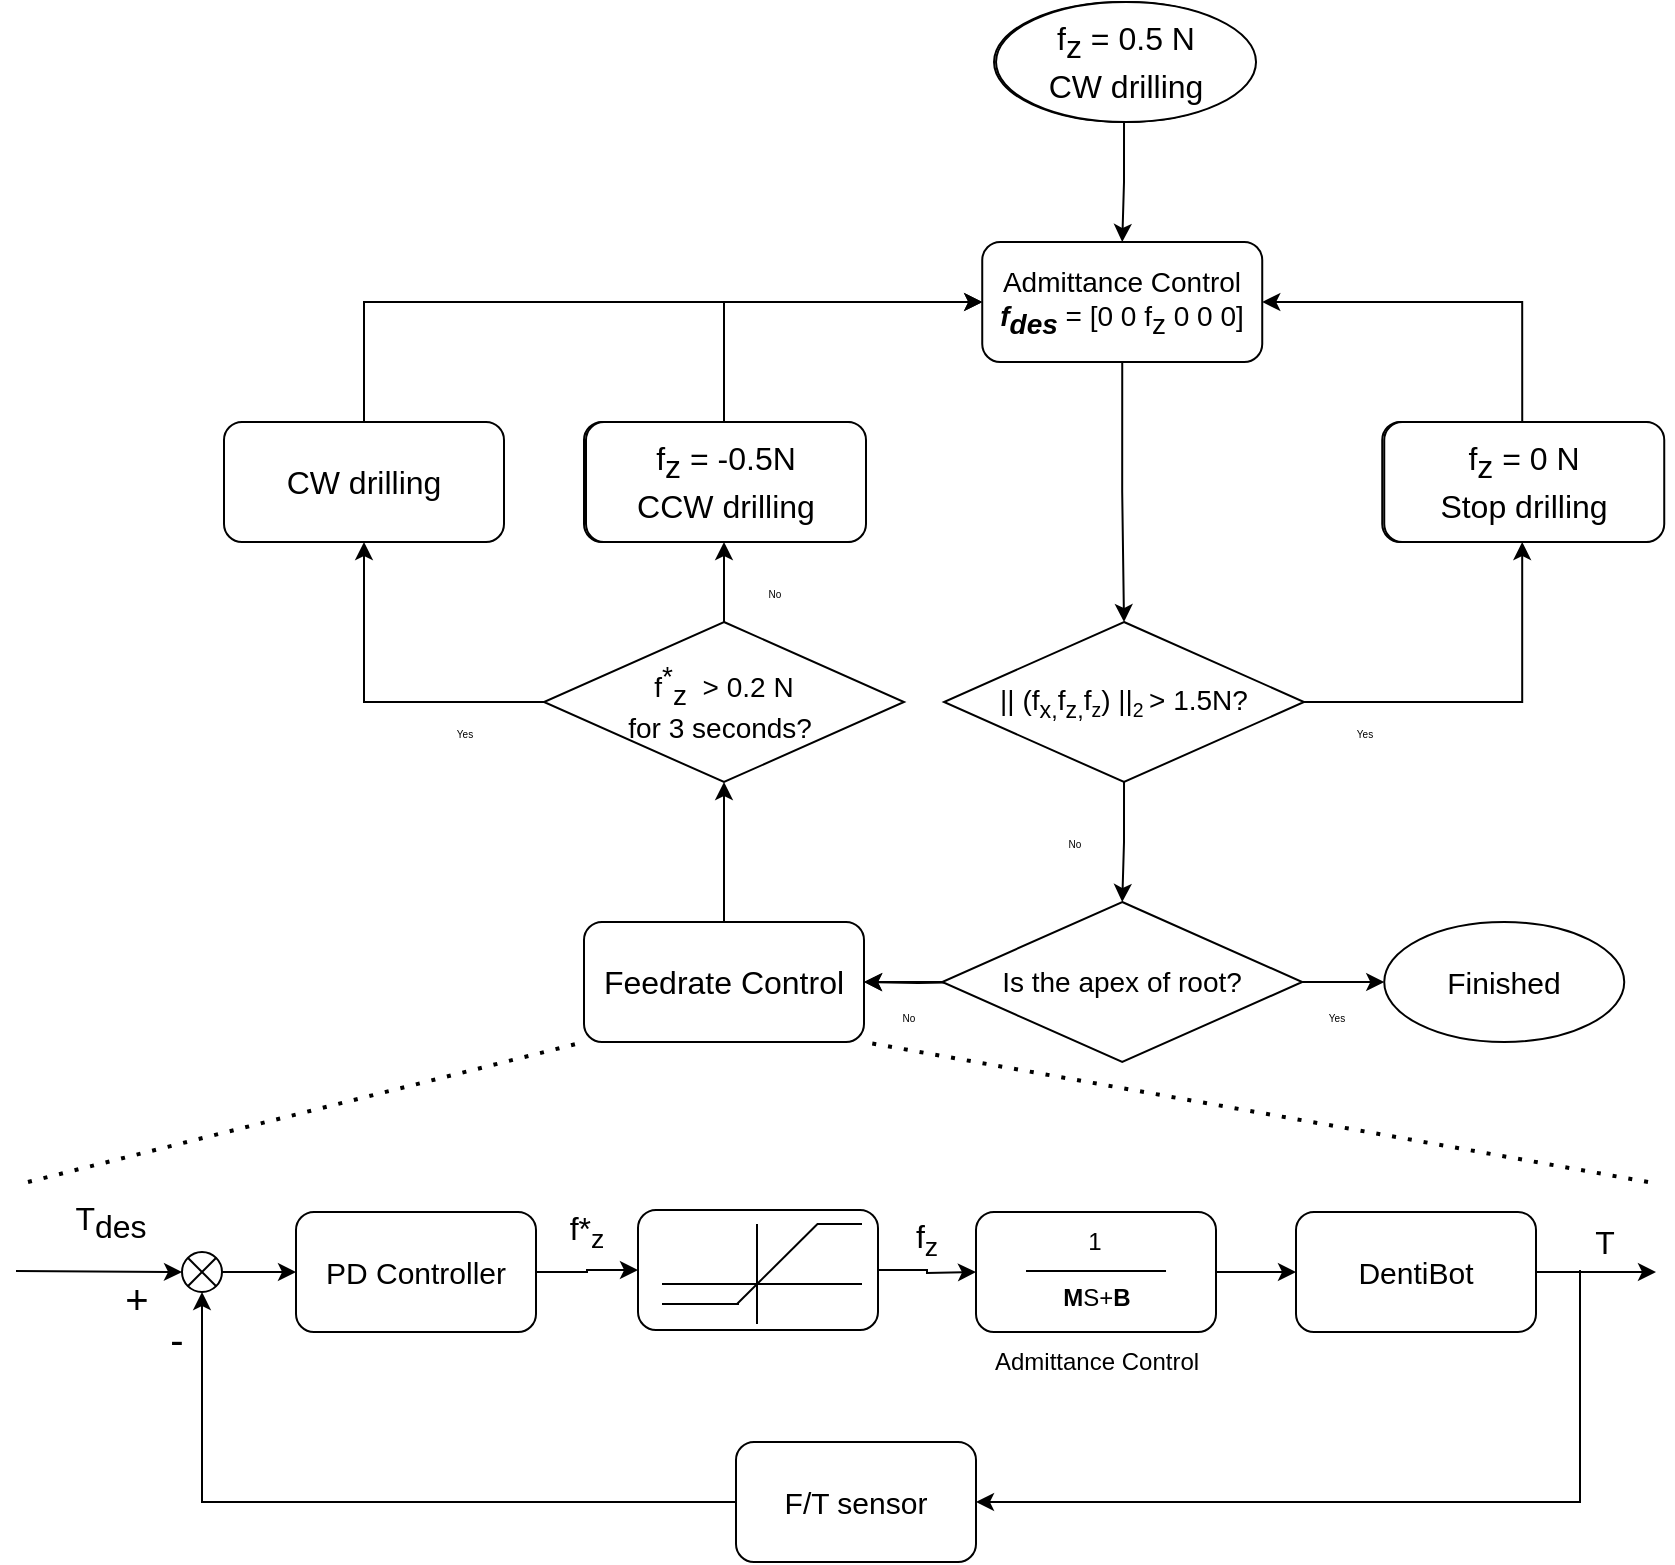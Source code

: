 <mxfile version="14.7.0" type="device"><diagram id="ryrho7vy6mzRA2VOri5Y" name="Page-1"><mxGraphModel dx="2500" dy="831" grid="1" gridSize="10" guides="1" tooltips="1" connect="1" arrows="1" fold="1" page="1" pageScale="1" pageWidth="827" pageHeight="1169" math="0" shadow="0"><root><mxCell id="0"/><mxCell id="1" parent="0"/><mxCell id="-vhnLoO3hrttPKl68oIU-1" style="edgeStyle=orthogonalEdgeStyle;rounded=0;orthogonalLoop=1;jettySize=auto;html=1;exitX=0.5;exitY=1;exitDx=0;exitDy=0;entryX=0.5;entryY=0;entryDx=0;entryDy=0;" edge="1" parent="1" source="-vhnLoO3hrttPKl68oIU-2" target="-vhnLoO3hrttPKl68oIU-4"><mxGeometry relative="1" as="geometry"/></mxCell><mxCell id="-vhnLoO3hrttPKl68oIU-2" value="&lt;span style=&quot;font-size: 12px&quot;&gt;f&lt;sub&gt;z&lt;/sub&gt;&lt;/span&gt;&lt;span style=&quot;font-size: 10px&quot;&gt;&amp;nbsp;= 0.5 N&lt;br&gt;CW drilling&lt;br&gt;&lt;/span&gt;" style="ellipse;whiteSpace=wrap;html=1;fontSize=5;" vertex="1" parent="1"><mxGeometry x="493.01" y="50" width="130" height="60" as="geometry"/></mxCell><mxCell id="-vhnLoO3hrttPKl68oIU-3" style="edgeStyle=orthogonalEdgeStyle;rounded=0;orthogonalLoop=1;jettySize=auto;html=1;exitX=0.5;exitY=1;exitDx=0;exitDy=0;entryX=0.5;entryY=0;entryDx=0;entryDy=0;" edge="1" parent="1" source="-vhnLoO3hrttPKl68oIU-4" target="-vhnLoO3hrttPKl68oIU-9"><mxGeometry relative="1" as="geometry"/></mxCell><mxCell id="-vhnLoO3hrttPKl68oIU-4" value="Admittance Control&lt;br style=&quot;font-size: 14px;&quot;&gt;&lt;i style=&quot;font-size: 14px;&quot;&gt;&lt;b style=&quot;font-size: 14px;&quot;&gt;f&lt;sub style=&quot;font-size: 14px;&quot;&gt;des&lt;/sub&gt;&lt;/b&gt;&lt;/i&gt;&amp;nbsp;= [0 0 f&lt;sub style=&quot;font-size: 14px;&quot;&gt;z&lt;/sub&gt;&lt;span style=&quot;font-size: 14px;&quot;&gt;&amp;nbsp;0 0 0&lt;/span&gt;&lt;span style=&quot;font-size: 14px;&quot;&gt;]&lt;/span&gt;" style="rounded=1;whiteSpace=wrap;html=1;fontSize=14;" vertex="1" parent="1"><mxGeometry x="487.12" y="170" width="140" height="60" as="geometry"/></mxCell><mxCell id="-vhnLoO3hrttPKl68oIU-19" style="edgeStyle=orthogonalEdgeStyle;rounded=0;orthogonalLoop=1;jettySize=auto;html=1;exitX=0.5;exitY=0;exitDx=0;exitDy=0;entryX=0.5;entryY=1;entryDx=0;entryDy=0;" edge="1" parent="1" source="-vhnLoO3hrttPKl68oIU-6" target="-vhnLoO3hrttPKl68oIU-18"><mxGeometry relative="1" as="geometry"/></mxCell><mxCell id="-vhnLoO3hrttPKl68oIU-6" value="Feedrate Control" style="rounded=1;whiteSpace=wrap;html=1;fontSize=16;" vertex="1" parent="1"><mxGeometry x="288" y="510" width="140" height="60" as="geometry"/></mxCell><mxCell id="-vhnLoO3hrttPKl68oIU-7" style="edgeStyle=orthogonalEdgeStyle;rounded=0;orthogonalLoop=1;jettySize=auto;html=1;exitX=1;exitY=0.5;exitDx=0;exitDy=0;" edge="1" parent="1" source="-vhnLoO3hrttPKl68oIU-9" target="-vhnLoO3hrttPKl68oIU-11"><mxGeometry relative="1" as="geometry"/></mxCell><mxCell id="-vhnLoO3hrttPKl68oIU-8" style="edgeStyle=orthogonalEdgeStyle;rounded=0;orthogonalLoop=1;jettySize=auto;html=1;exitX=0.5;exitY=1;exitDx=0;exitDy=0;entryX=0.5;entryY=0;entryDx=0;entryDy=0;" edge="1" parent="1" source="-vhnLoO3hrttPKl68oIU-9" target="-vhnLoO3hrttPKl68oIU-127"><mxGeometry relative="1" as="geometry"><mxPoint x="557.125" y="518.0" as="targetPoint"/></mxGeometry></mxCell><mxCell id="-vhnLoO3hrttPKl68oIU-9" value="&lt;font style=&quot;font-size: 14px&quot;&gt;|| (f&lt;sub&gt;x,&lt;/sub&gt;f&lt;sub&gt;z,&lt;/sub&gt;f&lt;/font&gt;&lt;font&gt;&lt;span style=&quot;font-size: 11.667px&quot;&gt;&lt;sub&gt;z&lt;/sub&gt;&lt;/span&gt;&lt;span style=&quot;font-size: 14px&quot;&gt;)&lt;/span&gt;&lt;b style=&quot;font-size: 14px&quot;&gt;&amp;nbsp;&lt;/b&gt;&lt;span style=&quot;font-size: 14px&quot;&gt;||&lt;/span&gt;&lt;span style=&quot;font-size: 11.667px&quot;&gt;&lt;sub&gt;2&amp;nbsp;&lt;/sub&gt;&lt;/span&gt;&lt;span style=&quot;font-size: 14px&quot;&gt;&amp;gt; 1.5N?&lt;/span&gt;&lt;/font&gt;" style="rhombus;whiteSpace=wrap;html=1;" vertex="1" parent="1"><mxGeometry x="468.01" y="360" width="180" height="80" as="geometry"/></mxCell><mxCell id="-vhnLoO3hrttPKl68oIU-10" style="edgeStyle=orthogonalEdgeStyle;rounded=0;orthogonalLoop=1;jettySize=auto;html=1;exitX=0.5;exitY=0;exitDx=0;exitDy=0;entryX=1;entryY=0.5;entryDx=0;entryDy=0;" edge="1" parent="1" source="-vhnLoO3hrttPKl68oIU-11" target="-vhnLoO3hrttPKl68oIU-4"><mxGeometry relative="1" as="geometry"/></mxCell><mxCell id="-vhnLoO3hrttPKl68oIU-11" value="&lt;span&gt;f&lt;sub&gt;z&lt;/sub&gt;&lt;/span&gt;&lt;span style=&quot;font-size: 10px&quot;&gt;&amp;nbsp;= 0 N&lt;br&gt;Stop drilling&lt;br&gt;&lt;/span&gt;" style="rounded=1;whiteSpace=wrap;html=1;" vertex="1" parent="1"><mxGeometry x="687.12" y="260" width="140" height="60" as="geometry"/></mxCell><mxCell id="-vhnLoO3hrttPKl68oIU-12" value="Yes" style="text;html=1;align=center;verticalAlign=middle;resizable=0;points=[];autosize=1;strokeColor=none;fontSize=5;" vertex="1" parent="1"><mxGeometry x="658" y="410" width="40" height="10" as="geometry"/></mxCell><mxCell id="-vhnLoO3hrttPKl68oIU-13" value="No" style="text;html=1;align=center;verticalAlign=middle;resizable=0;points=[];autosize=1;strokeColor=none;fontSize=5;" vertex="1" parent="1"><mxGeometry x="518" y="465" width="30" height="10" as="geometry"/></mxCell><mxCell id="-vhnLoO3hrttPKl68oIU-14" style="edgeStyle=orthogonalEdgeStyle;rounded=0;orthogonalLoop=1;jettySize=auto;html=1;exitX=1;exitY=0.5;exitDx=0;exitDy=0;" edge="1" parent="1" source="-vhnLoO3hrttPKl68oIU-127" target="-vhnLoO3hrttPKl68oIU-17"><mxGeometry relative="1" as="geometry"><mxPoint x="632.25" y="540.0" as="sourcePoint"/><Array as="points"/></mxGeometry></mxCell><mxCell id="-vhnLoO3hrttPKl68oIU-15" style="edgeStyle=orthogonalEdgeStyle;rounded=0;orthogonalLoop=1;jettySize=auto;html=1;exitX=0;exitY=0.5;exitDx=0;exitDy=0;entryX=1;entryY=0.5;entryDx=0;entryDy=0;" edge="1" parent="1" target="-vhnLoO3hrttPKl68oIU-6"><mxGeometry relative="1" as="geometry"><mxPoint x="438" y="530.333" as="targetPoint"/><mxPoint x="482" y="540.0" as="sourcePoint"/></mxGeometry></mxCell><mxCell id="-vhnLoO3hrttPKl68oIU-17" value="&lt;span style=&quot;font-size: 15px;&quot;&gt;Finished&lt;/span&gt;" style="ellipse;whiteSpace=wrap;html=1;fontSize=15;" vertex="1" parent="1"><mxGeometry x="688.12" y="510" width="120" height="60" as="geometry"/></mxCell><mxCell id="-vhnLoO3hrttPKl68oIU-22" style="edgeStyle=orthogonalEdgeStyle;rounded=0;orthogonalLoop=1;jettySize=auto;html=1;exitX=0;exitY=0.5;exitDx=0;exitDy=0;" edge="1" parent="1" source="-vhnLoO3hrttPKl68oIU-18" target="-vhnLoO3hrttPKl68oIU-21"><mxGeometry relative="1" as="geometry"/></mxCell><mxCell id="-vhnLoO3hrttPKl68oIU-23" style="edgeStyle=orthogonalEdgeStyle;rounded=0;orthogonalLoop=1;jettySize=auto;html=1;exitX=0.5;exitY=0;exitDx=0;exitDy=0;entryX=0.5;entryY=1;entryDx=0;entryDy=0;" edge="1" parent="1" source="-vhnLoO3hrttPKl68oIU-18" target="-vhnLoO3hrttPKl68oIU-20"><mxGeometry relative="1" as="geometry"/></mxCell><mxCell id="-vhnLoO3hrttPKl68oIU-18" value="f&lt;sup style=&quot;font-size: 14px;&quot;&gt;*&lt;/sup&gt;&lt;sub style=&quot;font-size: 14px;&quot;&gt;z&amp;nbsp;&lt;/sub&gt;&amp;nbsp;&amp;gt; 0.2 N&lt;br style=&quot;font-size: 14px;&quot;&gt;for 3 seconds?&amp;nbsp;" style="rhombus;whiteSpace=wrap;html=1;fontSize=14;" vertex="1" parent="1"><mxGeometry x="268" y="360" width="180" height="80" as="geometry"/></mxCell><mxCell id="-vhnLoO3hrttPKl68oIU-28" style="edgeStyle=orthogonalEdgeStyle;rounded=0;orthogonalLoop=1;jettySize=auto;html=1;exitX=0.5;exitY=0;exitDx=0;exitDy=0;entryX=0;entryY=0.5;entryDx=0;entryDy=0;" edge="1" parent="1" source="-vhnLoO3hrttPKl68oIU-20" target="-vhnLoO3hrttPKl68oIU-4"><mxGeometry relative="1" as="geometry"/></mxCell><mxCell id="-vhnLoO3hrttPKl68oIU-20" value="f&lt;sub&gt;z&amp;nbsp;&lt;/sub&gt;= -0.5N&lt;br&gt;CCW drilling" style="rounded=1;whiteSpace=wrap;html=1;" vertex="1" parent="1"><mxGeometry x="288" y="260" width="140" height="60" as="geometry"/></mxCell><mxCell id="-vhnLoO3hrttPKl68oIU-25" style="edgeStyle=orthogonalEdgeStyle;rounded=0;orthogonalLoop=1;jettySize=auto;html=1;exitX=0.5;exitY=0;exitDx=0;exitDy=0;entryX=0;entryY=0.5;entryDx=0;entryDy=0;" edge="1" parent="1" source="-vhnLoO3hrttPKl68oIU-21" target="-vhnLoO3hrttPKl68oIU-4"><mxGeometry relative="1" as="geometry"/></mxCell><mxCell id="-vhnLoO3hrttPKl68oIU-21" value="CW drilling" style="rounded=1;whiteSpace=wrap;html=1;fontSize=16;" vertex="1" parent="1"><mxGeometry x="108" y="260" width="140" height="60" as="geometry"/></mxCell><mxCell id="-vhnLoO3hrttPKl68oIU-26" value="No" style="text;html=1;align=center;verticalAlign=middle;resizable=0;points=[];autosize=1;strokeColor=none;fontSize=5;" vertex="1" parent="1"><mxGeometry x="368" y="340" width="30" height="10" as="geometry"/></mxCell><mxCell id="-vhnLoO3hrttPKl68oIU-27" value="Yes" style="text;html=1;align=center;verticalAlign=middle;resizable=0;points=[];autosize=1;strokeColor=none;fontSize=5;" vertex="1" parent="1"><mxGeometry x="208" y="410" width="40" height="10" as="geometry"/></mxCell><mxCell id="-vhnLoO3hrttPKl68oIU-30" style="edgeStyle=orthogonalEdgeStyle;rounded=0;orthogonalLoop=1;jettySize=auto;html=1;exitX=1;exitY=0.5;exitDx=0;exitDy=0;entryX=0;entryY=0.5;entryDx=0;entryDy=0;" edge="1" parent="1" source="-vhnLoO3hrttPKl68oIU-31" target="-vhnLoO3hrttPKl68oIU-33"><mxGeometry relative="1" as="geometry"/></mxCell><mxCell id="-vhnLoO3hrttPKl68oIU-31" value="PD Controller" style="rounded=1;whiteSpace=wrap;html=1;fontSize=15;" vertex="1" parent="1"><mxGeometry x="144" y="655" width="120" height="60" as="geometry"/></mxCell><mxCell id="-vhnLoO3hrttPKl68oIU-32" style="edgeStyle=orthogonalEdgeStyle;rounded=0;orthogonalLoop=1;jettySize=auto;html=1;exitX=1;exitY=0.5;exitDx=0;exitDy=0;" edge="1" parent="1" source="-vhnLoO3hrttPKl68oIU-33"><mxGeometry relative="1" as="geometry"><mxPoint x="484" y="685" as="targetPoint"/></mxGeometry></mxCell><mxCell id="-vhnLoO3hrttPKl68oIU-33" value="" style="rounded=1;whiteSpace=wrap;html=1;" vertex="1" parent="1"><mxGeometry x="315" y="654" width="120" height="60" as="geometry"/></mxCell><mxCell id="-vhnLoO3hrttPKl68oIU-39" style="edgeStyle=orthogonalEdgeStyle;rounded=0;orthogonalLoop=1;jettySize=auto;html=1;exitX=1;exitY=0.5;exitDx=0;exitDy=0;entryX=0;entryY=0.5;entryDx=0;entryDy=0;" edge="1" parent="1" source="-vhnLoO3hrttPKl68oIU-40" target="-vhnLoO3hrttPKl68oIU-31"><mxGeometry relative="1" as="geometry"/></mxCell><mxCell id="-vhnLoO3hrttPKl68oIU-40" value="" style="shape=sumEllipse;perimeter=ellipsePerimeter;whiteSpace=wrap;html=1;backgroundOutline=1;" vertex="1" parent="1"><mxGeometry x="87" y="675" width="20" height="20" as="geometry"/></mxCell><mxCell id="-vhnLoO3hrttPKl68oIU-41" style="edgeStyle=orthogonalEdgeStyle;rounded=0;orthogonalLoop=1;jettySize=auto;html=1;entryX=0;entryY=0.5;entryDx=0;entryDy=0;" edge="1" parent="1" target="-vhnLoO3hrttPKl68oIU-40"><mxGeometry relative="1" as="geometry"><mxPoint x="4" y="684.5" as="sourcePoint"/><mxPoint x="54" y="684.5" as="targetPoint"/></mxGeometry></mxCell><mxCell id="-vhnLoO3hrttPKl68oIU-42" value="f&lt;sub&gt;z&lt;/sub&gt;" style="text;html=1;align=center;verticalAlign=middle;resizable=0;points=[];autosize=1;strokeColor=none;fontSize=16;" vertex="1" parent="1"><mxGeometry x="444" y="654" width="30" height="30" as="geometry"/></mxCell><mxCell id="-vhnLoO3hrttPKl68oIU-43" value="T" style="text;html=1;align=center;verticalAlign=middle;resizable=0;points=[];autosize=1;strokeColor=none;fontSize=16;" vertex="1" parent="1"><mxGeometry x="783.12" y="660" width="30" height="20" as="geometry"/></mxCell><mxCell id="-vhnLoO3hrttPKl68oIU-44" value="T&lt;sub style=&quot;font-size: 16px;&quot;&gt;des&lt;/sub&gt;" style="text;html=1;align=center;verticalAlign=middle;resizable=0;points=[];autosize=1;strokeColor=none;fontSize=16;" vertex="1" parent="1"><mxGeometry x="26" y="645" width="50" height="30" as="geometry"/></mxCell><mxCell id="-vhnLoO3hrttPKl68oIU-45" value="+" style="text;html=1;align=center;verticalAlign=middle;resizable=0;points=[];autosize=1;strokeColor=none;fontSize=20;" vertex="1" parent="1"><mxGeometry x="49" y="683" width="30" height="30" as="geometry"/></mxCell><mxCell id="-vhnLoO3hrttPKl68oIU-46" value="-" style="text;html=1;align=center;verticalAlign=middle;resizable=0;points=[];autosize=1;strokeColor=none;fontSize=20;" vertex="1" parent="1"><mxGeometry x="74" y="703" width="20" height="30" as="geometry"/></mxCell><mxCell id="-vhnLoO3hrttPKl68oIU-47" value="f*&lt;sub&gt;z&lt;/sub&gt;" style="text;html=1;align=center;verticalAlign=middle;resizable=0;points=[];autosize=1;strokeColor=none;fontSize=16;" vertex="1" parent="1"><mxGeometry x="274" y="650" width="30" height="30" as="geometry"/></mxCell><mxCell id="-vhnLoO3hrttPKl68oIU-48" value="" style="endArrow=none;dashed=1;html=1;dashPattern=1 3;strokeWidth=2;entryX=0;entryY=1;entryDx=0;entryDy=0;" edge="1" parent="1" target="-vhnLoO3hrttPKl68oIU-6"><mxGeometry width="50" height="50" relative="1" as="geometry"><mxPoint x="10" y="640" as="sourcePoint"/><mxPoint x="288" y="598" as="targetPoint"/></mxGeometry></mxCell><mxCell id="-vhnLoO3hrttPKl68oIU-49" value="" style="endArrow=none;dashed=1;html=1;dashPattern=1 3;strokeWidth=2;entryX=1;entryY=1;entryDx=0;entryDy=0;" edge="1" parent="1" target="-vhnLoO3hrttPKl68oIU-6"><mxGeometry width="50" height="50" relative="1" as="geometry"><mxPoint x="820" y="640" as="sourcePoint"/><mxPoint x="427" y="581" as="targetPoint"/></mxGeometry></mxCell><mxCell id="-vhnLoO3hrttPKl68oIU-54" style="edgeStyle=orthogonalEdgeStyle;rounded=0;orthogonalLoop=1;jettySize=auto;html=1;exitX=1;exitY=0.5;exitDx=0;exitDy=0;entryX=0;entryY=0.5;entryDx=0;entryDy=0;" edge="1" parent="1" source="-vhnLoO3hrttPKl68oIU-51" target="-vhnLoO3hrttPKl68oIU-52"><mxGeometry relative="1" as="geometry"/></mxCell><mxCell id="-vhnLoO3hrttPKl68oIU-51" value="" style="rounded=1;whiteSpace=wrap;html=1;" vertex="1" parent="1"><mxGeometry x="484" y="655" width="120" height="60" as="geometry"/></mxCell><mxCell id="-vhnLoO3hrttPKl68oIU-55" style="edgeStyle=orthogonalEdgeStyle;rounded=0;orthogonalLoop=1;jettySize=auto;html=1;exitX=1;exitY=0.5;exitDx=0;exitDy=0;" edge="1" parent="1" source="-vhnLoO3hrttPKl68oIU-52"><mxGeometry relative="1" as="geometry"><mxPoint x="824" y="685" as="targetPoint"/></mxGeometry></mxCell><mxCell id="-vhnLoO3hrttPKl68oIU-52" value="DentiBot" style="rounded=1;whiteSpace=wrap;html=1;fontSize=15;" vertex="1" parent="1"><mxGeometry x="644" y="655" width="120" height="60" as="geometry"/></mxCell><mxCell id="-vhnLoO3hrttPKl68oIU-66" style="edgeStyle=orthogonalEdgeStyle;rounded=0;orthogonalLoop=1;jettySize=auto;html=1;exitX=0;exitY=0.5;exitDx=0;exitDy=0;entryX=0.5;entryY=1;entryDx=0;entryDy=0;" edge="1" parent="1" source="-vhnLoO3hrttPKl68oIU-57" target="-vhnLoO3hrttPKl68oIU-40"><mxGeometry relative="1" as="geometry"/></mxCell><mxCell id="-vhnLoO3hrttPKl68oIU-57" value="F/T sensor" style="rounded=1;whiteSpace=wrap;html=1;fontSize=15;" vertex="1" parent="1"><mxGeometry x="364" y="770" width="120" height="60" as="geometry"/></mxCell><mxCell id="-vhnLoO3hrttPKl68oIU-59" value="" style="endArrow=none;html=1;" edge="1" parent="1"><mxGeometry width="50" height="50" relative="1" as="geometry"><mxPoint x="327" y="691" as="sourcePoint"/><mxPoint x="427" y="691" as="targetPoint"/></mxGeometry></mxCell><mxCell id="-vhnLoO3hrttPKl68oIU-60" value="" style="endArrow=none;html=1;" edge="1" parent="1"><mxGeometry width="50" height="50" relative="1" as="geometry"><mxPoint x="374.5" y="661" as="sourcePoint"/><mxPoint x="374.5" y="711" as="targetPoint"/></mxGeometry></mxCell><mxCell id="-vhnLoO3hrttPKl68oIU-61" value="" style="endArrow=none;html=1;" edge="1" parent="1"><mxGeometry width="50" height="50" relative="1" as="geometry"><mxPoint x="404.5" y="661" as="sourcePoint"/><mxPoint x="427" y="661" as="targetPoint"/></mxGeometry></mxCell><mxCell id="-vhnLoO3hrttPKl68oIU-62" value="" style="endArrow=none;html=1;" edge="1" parent="1"><mxGeometry width="50" height="50" relative="1" as="geometry"><mxPoint x="327" y="701" as="sourcePoint"/><mxPoint x="365.49" y="701" as="targetPoint"/></mxGeometry></mxCell><mxCell id="-vhnLoO3hrttPKl68oIU-63" value="" style="endArrow=none;html=1;" edge="1" parent="1"><mxGeometry width="50" height="50" relative="1" as="geometry"><mxPoint x="364.5" y="701" as="sourcePoint"/><mxPoint x="404.75" y="661" as="targetPoint"/></mxGeometry></mxCell><mxCell id="-vhnLoO3hrttPKl68oIU-65" style="edgeStyle=orthogonalEdgeStyle;rounded=0;orthogonalLoop=1;jettySize=auto;html=1;exitX=0.096;exitY=1.2;exitDx=0;exitDy=0;exitPerimeter=0;entryX=1;entryY=0.5;entryDx=0;entryDy=0;" edge="1" parent="1" source="-vhnLoO3hrttPKl68oIU-43" target="-vhnLoO3hrttPKl68oIU-57"><mxGeometry relative="1" as="geometry"><mxPoint x="786" y="790" as="targetPoint"/><mxPoint x="774" y="695" as="sourcePoint"/><Array as="points"><mxPoint x="786" y="800"/></Array></mxGeometry></mxCell><mxCell id="-vhnLoO3hrttPKl68oIU-67" value="" style="endArrow=none;html=1;" edge="1" parent="1"><mxGeometry width="50" height="50" relative="1" as="geometry"><mxPoint x="509.01" y="684.5" as="sourcePoint"/><mxPoint x="579.01" y="684.5" as="targetPoint"/></mxGeometry></mxCell><mxCell id="-vhnLoO3hrttPKl68oIU-68" value="&lt;b&gt;M&lt;/b&gt;S+&lt;b&gt;B&lt;/b&gt;" style="text;html=1;align=center;verticalAlign=middle;resizable=0;points=[];autosize=1;strokeColor=none;" vertex="1" parent="1"><mxGeometry x="519" y="688" width="50" height="20" as="geometry"/></mxCell><mxCell id="-vhnLoO3hrttPKl68oIU-69" value="1" style="text;html=1;align=center;verticalAlign=middle;resizable=0;points=[];autosize=1;strokeColor=none;" vertex="1" parent="1"><mxGeometry x="533.12" y="660" width="20" height="20" as="geometry"/></mxCell><mxCell id="-vhnLoO3hrttPKl68oIU-70" value="Admittance Control" style="text;html=1;align=center;verticalAlign=middle;resizable=0;points=[];autosize=1;strokeColor=none;" vertex="1" parent="1"><mxGeometry x="484.01" y="720" width="120" height="20" as="geometry"/></mxCell><mxCell id="-vhnLoO3hrttPKl68oIU-71" value="Yes" style="text;html=1;align=center;verticalAlign=middle;resizable=0;points=[];autosize=1;strokeColor=none;fontSize=5;" vertex="1" parent="1"><mxGeometry x="644" y="552" width="40" height="10" as="geometry"/></mxCell><mxCell id="-vhnLoO3hrttPKl68oIU-72" value="No" style="text;html=1;align=center;verticalAlign=middle;resizable=0;points=[];autosize=1;strokeColor=none;fontSize=5;" vertex="1" parent="1"><mxGeometry x="435" y="552" width="30" height="10" as="geometry"/></mxCell><mxCell id="-vhnLoO3hrttPKl68oIU-124" value="&lt;span style=&quot;font-size: 16px;&quot;&gt;f&lt;sub style=&quot;font-size: 16px;&quot;&gt;z&lt;/sub&gt;&lt;/span&gt;&lt;span style=&quot;font-size: 16px;&quot;&gt;&amp;nbsp;= 0 N&lt;br style=&quot;font-size: 16px;&quot;&gt;Stop drilling&lt;br style=&quot;font-size: 16px;&quot;&gt;&lt;/span&gt;" style="rounded=1;whiteSpace=wrap;html=1;fontSize=16;" vertex="1" parent="1"><mxGeometry x="688.12" y="260" width="140" height="60" as="geometry"/></mxCell><mxCell id="-vhnLoO3hrttPKl68oIU-125" value="&lt;span style=&quot;font-size: 16px;&quot;&gt;f&lt;sub style=&quot;font-size: 16px;&quot;&gt;z&lt;/sub&gt;&lt;/span&gt;&lt;span style=&quot;font-size: 16px;&quot;&gt;&amp;nbsp;= 0.5 N&lt;br style=&quot;font-size: 16px;&quot;&gt;CW drilling&lt;br style=&quot;font-size: 16px;&quot;&gt;&lt;/span&gt;" style="ellipse;whiteSpace=wrap;html=1;fontSize=16;" vertex="1" parent="1"><mxGeometry x="494.01" y="50" width="130" height="60" as="geometry"/></mxCell><mxCell id="-vhnLoO3hrttPKl68oIU-126" value="f&lt;sub style=&quot;font-size: 16px;&quot;&gt;z&amp;nbsp;&lt;/sub&gt;= -0.5N&lt;br style=&quot;font-size: 16px;&quot;&gt;CCW drilling" style="rounded=1;whiteSpace=wrap;html=1;fontSize=16;" vertex="1" parent="1"><mxGeometry x="289" y="260" width="140" height="60" as="geometry"/></mxCell><mxCell id="-vhnLoO3hrttPKl68oIU-128" value="" style="edgeStyle=orthogonalEdgeStyle;rounded=0;orthogonalLoop=1;jettySize=auto;html=1;fontSize=14;exitX=0;exitY=0.5;exitDx=0;exitDy=0;" edge="1" parent="1" source="-vhnLoO3hrttPKl68oIU-127" target="-vhnLoO3hrttPKl68oIU-6"><mxGeometry relative="1" as="geometry"/></mxCell><mxCell id="-vhnLoO3hrttPKl68oIU-127" value="&lt;span style=&quot;font-size: 14px&quot;&gt;Is the apex of root?&lt;/span&gt;" style="rhombus;whiteSpace=wrap;html=1;" vertex="1" parent="1"><mxGeometry x="467.12" y="500" width="180" height="80" as="geometry"/></mxCell></root></mxGraphModel></diagram></mxfile>